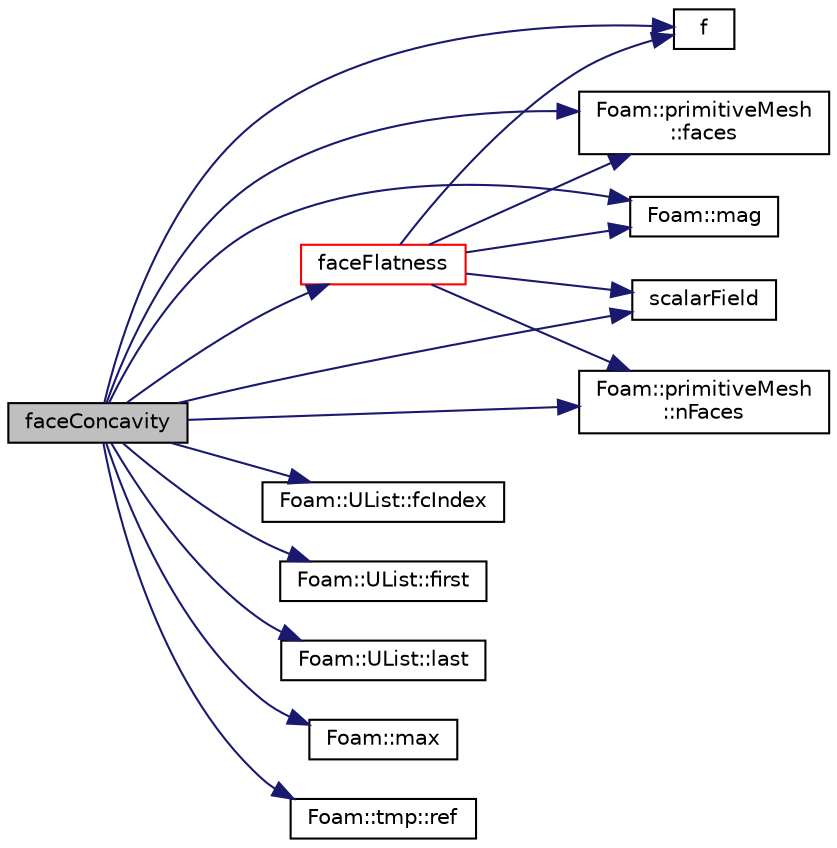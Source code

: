 digraph "faceConcavity"
{
  bgcolor="transparent";
  edge [fontname="Helvetica",fontsize="10",labelfontname="Helvetica",labelfontsize="10"];
  node [fontname="Helvetica",fontsize="10",shape=record];
  rankdir="LR";
  Node308 [label="faceConcavity",height=0.2,width=0.4,color="black", fillcolor="grey75", style="filled", fontcolor="black"];
  Node308 -> Node309 [color="midnightblue",fontsize="10",style="solid",fontname="Helvetica"];
  Node309 [label="f",height=0.2,width=0.4,color="black",URL="$a18335.html#a888be93833ac7a23170555c69c690288"];
  Node308 -> Node310 [color="midnightblue",fontsize="10",style="solid",fontname="Helvetica"];
  Node310 [label="faceFlatness",height=0.2,width=0.4,color="red",URL="$a28689.html#abb1dae78c8be2af3d2f3fd772c68a73a",tooltip="Generate face flatness field. Compares the individual triangles&#39;. "];
  Node310 -> Node311 [color="midnightblue",fontsize="10",style="solid",fontname="Helvetica"];
  Node311 [label="Foam::primitiveMesh\l::faces",height=0.2,width=0.4,color="black",URL="$a28685.html#a3669b3b29537f3a55bbd2ffa8c749f41",tooltip="Return faces. "];
  Node310 -> Node312 [color="midnightblue",fontsize="10",style="solid",fontname="Helvetica"];
  Node312 [label="Foam::mag",height=0.2,width=0.4,color="black",URL="$a21851.html#a929da2a3fdcf3dacbbe0487d3a330dae"];
  Node310 -> Node313 [color="midnightblue",fontsize="10",style="solid",fontname="Helvetica"];
  Node313 [label="scalarField",height=0.2,width=0.4,color="black",URL="$a19442.html#afcd8855c276a98ae9604b35c8fb5b81e"];
  Node310 -> Node314 [color="midnightblue",fontsize="10",style="solid",fontname="Helvetica"];
  Node314 [label="Foam::primitiveMesh\l::nFaces",height=0.2,width=0.4,color="black",URL="$a28685.html#abe602c985a3c9ffa67176e969e77ca6f"];
  Node310 -> Node309 [color="midnightblue",fontsize="10",style="solid",fontname="Helvetica"];
  Node308 -> Node311 [color="midnightblue",fontsize="10",style="solid",fontname="Helvetica"];
  Node308 -> Node329 [color="midnightblue",fontsize="10",style="solid",fontname="Helvetica"];
  Node329 [label="Foam::UList::fcIndex",height=0.2,width=0.4,color="black",URL="$a26837.html#a512534dbc231b74b95ff84902c1b2087",tooltip="Return the forward circular index, i.e. the next index. "];
  Node308 -> Node330 [color="midnightblue",fontsize="10",style="solid",fontname="Helvetica"];
  Node330 [label="Foam::UList::first",height=0.2,width=0.4,color="black",URL="$a26837.html#a1c9828bc3de9502754d944c95a2ce0d9",tooltip="Return the first element of the list. "];
  Node308 -> Node331 [color="midnightblue",fontsize="10",style="solid",fontname="Helvetica"];
  Node331 [label="Foam::UList::last",height=0.2,width=0.4,color="black",URL="$a26837.html#aef07c02ea1c27bdb5906043b399e0ff0",tooltip="Return the last element of the list. "];
  Node308 -> Node312 [color="midnightblue",fontsize="10",style="solid",fontname="Helvetica"];
  Node308 -> Node332 [color="midnightblue",fontsize="10",style="solid",fontname="Helvetica"];
  Node332 [label="Foam::max",height=0.2,width=0.4,color="black",URL="$a21851.html#ac993e906cf2774ae77e666bc24e81733"];
  Node308 -> Node314 [color="midnightblue",fontsize="10",style="solid",fontname="Helvetica"];
  Node308 -> Node318 [color="midnightblue",fontsize="10",style="solid",fontname="Helvetica"];
  Node318 [label="Foam::tmp::ref",height=0.2,width=0.4,color="black",URL="$a27077.html#aeaf81e641282874cef07f5b808efc83b",tooltip="Return non-const reference or generate a fatal error. "];
  Node308 -> Node313 [color="midnightblue",fontsize="10",style="solid",fontname="Helvetica"];
}
